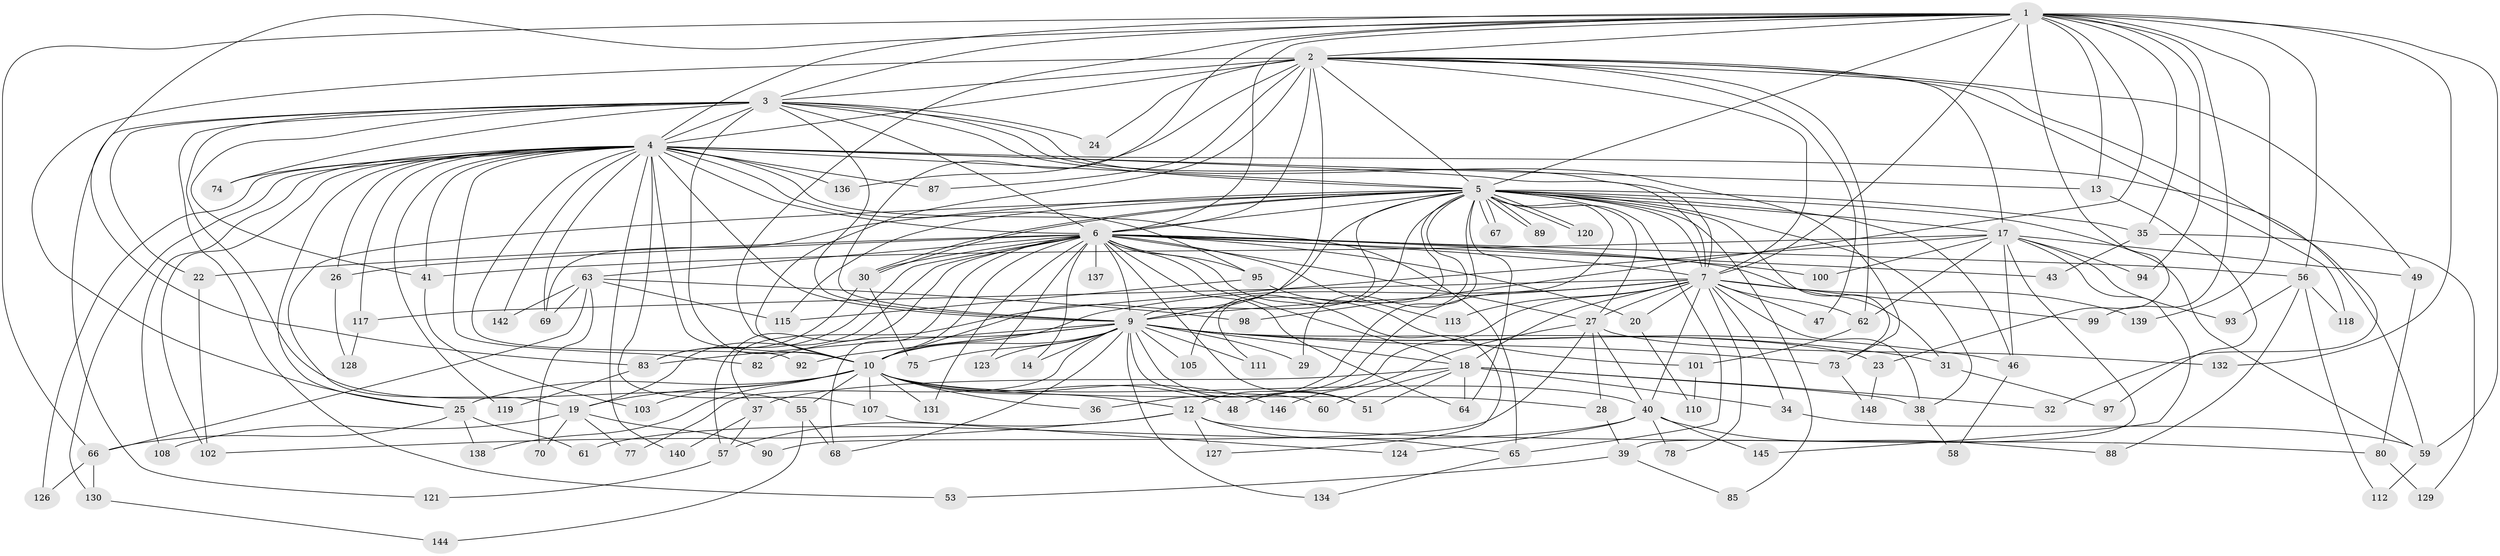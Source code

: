 // original degree distribution, {20: 0.013422818791946308, 17: 0.006711409395973154, 31: 0.006711409395973154, 38: 0.006711409395973154, 26: 0.006711409395973154, 23: 0.006711409395973154, 22: 0.006711409395973154, 28: 0.006711409395973154, 24: 0.006711409395973154, 3: 0.18791946308724833, 6: 0.026845637583892617, 2: 0.5570469798657718, 7: 0.020134228187919462, 10: 0.006711409395973154, 4: 0.09395973154362416, 8: 0.013422818791946308, 5: 0.026845637583892617}
// Generated by graph-tools (version 1.1) at 2025/41/03/06/25 10:41:36]
// undirected, 115 vertices, 270 edges
graph export_dot {
graph [start="1"]
  node [color=gray90,style=filled];
  1 [super="+45"];
  2 [super="+15"];
  3 [super="+11"];
  4 [super="+79"];
  5 [super="+106"];
  6 [super="+8"];
  7 [super="+21"];
  9 [super="+86"];
  10 [super="+16"];
  12 [super="+104"];
  13;
  14;
  17 [super="+33"];
  18 [super="+52"];
  19 [super="+44"];
  20;
  22;
  23;
  24;
  25 [super="+54"];
  26 [super="+122"];
  27 [super="+71"];
  28;
  29;
  30 [super="+50"];
  31;
  32;
  34 [super="+84"];
  35;
  36;
  37 [super="+114"];
  38 [super="+125"];
  39;
  40 [super="+42"];
  41 [super="+141"];
  43;
  46 [super="+116"];
  47;
  48;
  49;
  51 [super="+133"];
  53;
  55;
  56;
  57;
  58;
  59 [super="+143"];
  60;
  61;
  62 [super="+147"];
  63 [super="+72"];
  64 [super="+96"];
  65 [super="+91"];
  66 [super="+135"];
  67;
  68 [super="+76"];
  69;
  70;
  73 [super="+81"];
  74;
  75;
  77;
  78;
  80;
  82;
  83 [super="+109"];
  85;
  87;
  88;
  89;
  90;
  92;
  93;
  94;
  95 [super="+149"];
  97;
  98;
  99;
  100;
  101;
  102;
  103;
  105;
  107;
  108;
  110;
  111;
  112;
  113;
  115;
  117;
  118;
  119;
  120;
  121;
  123;
  124;
  126;
  127;
  128;
  129;
  130;
  131;
  132;
  134;
  136;
  137;
  138;
  139;
  140;
  142;
  144;
  145;
  146;
  148;
  1 -- 2;
  1 -- 3;
  1 -- 4;
  1 -- 5;
  1 -- 6 [weight=3];
  1 -- 7;
  1 -- 9;
  1 -- 10;
  1 -- 13;
  1 -- 23;
  1 -- 35;
  1 -- 56;
  1 -- 66;
  1 -- 83;
  1 -- 98;
  1 -- 99;
  1 -- 132;
  1 -- 139;
  1 -- 94;
  1 -- 59;
  2 -- 3;
  2 -- 4;
  2 -- 5;
  2 -- 6 [weight=3];
  2 -- 7;
  2 -- 9;
  2 -- 10;
  2 -- 17;
  2 -- 24;
  2 -- 32;
  2 -- 47;
  2 -- 49;
  2 -- 62;
  2 -- 87;
  2 -- 118;
  2 -- 136;
  2 -- 25;
  3 -- 4 [weight=2];
  3 -- 5;
  3 -- 6 [weight=2];
  3 -- 7;
  3 -- 9;
  3 -- 10;
  3 -- 24;
  3 -- 41;
  3 -- 53;
  3 -- 55;
  3 -- 73;
  3 -- 74;
  3 -- 121;
  3 -- 22;
  4 -- 5;
  4 -- 6 [weight=3];
  4 -- 7 [weight=2];
  4 -- 9;
  4 -- 10;
  4 -- 13;
  4 -- 25;
  4 -- 26;
  4 -- 59;
  4 -- 65;
  4 -- 69;
  4 -- 74;
  4 -- 82;
  4 -- 87;
  4 -- 92;
  4 -- 102;
  4 -- 107;
  4 -- 108;
  4 -- 117;
  4 -- 119;
  4 -- 126;
  4 -- 130;
  4 -- 136;
  4 -- 142;
  4 -- 140;
  4 -- 95;
  4 -- 41;
  5 -- 6 [weight=2];
  5 -- 7;
  5 -- 9;
  5 -- 10 [weight=3];
  5 -- 12;
  5 -- 17 [weight=2];
  5 -- 27;
  5 -- 29;
  5 -- 30;
  5 -- 30;
  5 -- 35;
  5 -- 36;
  5 -- 38;
  5 -- 46;
  5 -- 59;
  5 -- 64;
  5 -- 65;
  5 -- 67;
  5 -- 67;
  5 -- 69;
  5 -- 73;
  5 -- 85;
  5 -- 89;
  5 -- 89;
  5 -- 105;
  5 -- 111;
  5 -- 115;
  5 -- 120;
  5 -- 120;
  5 -- 19;
  6 -- 7 [weight=2];
  6 -- 9 [weight=2];
  6 -- 10 [weight=2];
  6 -- 19;
  6 -- 20;
  6 -- 22;
  6 -- 26 [weight=2];
  6 -- 51;
  6 -- 56;
  6 -- 63 [weight=2];
  6 -- 68;
  6 -- 83;
  6 -- 100;
  6 -- 127;
  6 -- 137 [weight=2];
  6 -- 30;
  6 -- 131;
  6 -- 14;
  6 -- 27;
  6 -- 95;
  6 -- 31;
  6 -- 43;
  6 -- 113;
  6 -- 57;
  6 -- 123;
  6 -- 64;
  6 -- 18;
  7 -- 9;
  7 -- 10;
  7 -- 18;
  7 -- 20;
  7 -- 34;
  7 -- 38;
  7 -- 40;
  7 -- 47;
  7 -- 78;
  7 -- 99;
  7 -- 113;
  7 -- 117;
  7 -- 139;
  7 -- 62;
  7 -- 48;
  7 -- 27;
  9 -- 10;
  9 -- 14;
  9 -- 18;
  9 -- 23;
  9 -- 29;
  9 -- 31;
  9 -- 46;
  9 -- 51;
  9 -- 60;
  9 -- 75;
  9 -- 77;
  9 -- 82;
  9 -- 92;
  9 -- 105;
  9 -- 111;
  9 -- 123;
  9 -- 134;
  9 -- 73;
  9 -- 83;
  9 -- 68;
  10 -- 12;
  10 -- 19;
  10 -- 25;
  10 -- 28;
  10 -- 36;
  10 -- 48;
  10 -- 55;
  10 -- 103;
  10 -- 107;
  10 -- 131;
  10 -- 138;
  10 -- 146;
  10 -- 40;
  12 -- 57;
  12 -- 80;
  12 -- 102;
  12 -- 127;
  12 -- 65;
  13 -- 97;
  17 -- 41;
  17 -- 93;
  17 -- 100;
  17 -- 145;
  17 -- 37;
  17 -- 39;
  17 -- 46;
  17 -- 49;
  17 -- 94;
  17 -- 62;
  18 -- 32;
  18 -- 34;
  18 -- 37;
  18 -- 60;
  18 -- 64;
  18 -- 51;
  18 -- 38;
  19 -- 70;
  19 -- 90;
  19 -- 108;
  19 -- 77;
  20 -- 110;
  22 -- 102;
  23 -- 148;
  25 -- 61;
  25 -- 66;
  25 -- 138;
  26 -- 128;
  27 -- 28;
  27 -- 40;
  27 -- 90;
  27 -- 146;
  27 -- 132;
  28 -- 39;
  30 -- 75;
  30 -- 83;
  31 -- 97;
  34 -- 59;
  35 -- 43;
  35 -- 129;
  37 -- 140;
  37 -- 57;
  38 -- 58;
  39 -- 53;
  39 -- 85;
  40 -- 61;
  40 -- 78;
  40 -- 124;
  40 -- 145;
  40 -- 88;
  41 -- 103;
  46 -- 58;
  49 -- 80;
  55 -- 68;
  55 -- 144;
  56 -- 88;
  56 -- 93;
  56 -- 112;
  56 -- 118;
  57 -- 121;
  59 -- 112;
  62 -- 101;
  63 -- 70;
  63 -- 98;
  63 -- 115;
  63 -- 142;
  63 -- 66;
  63 -- 69;
  65 -- 134;
  66 -- 126;
  66 -- 130;
  73 -- 148;
  80 -- 129;
  83 -- 119;
  95 -- 101;
  95 -- 115;
  101 -- 110;
  107 -- 124;
  117 -- 128;
  130 -- 144;
}
